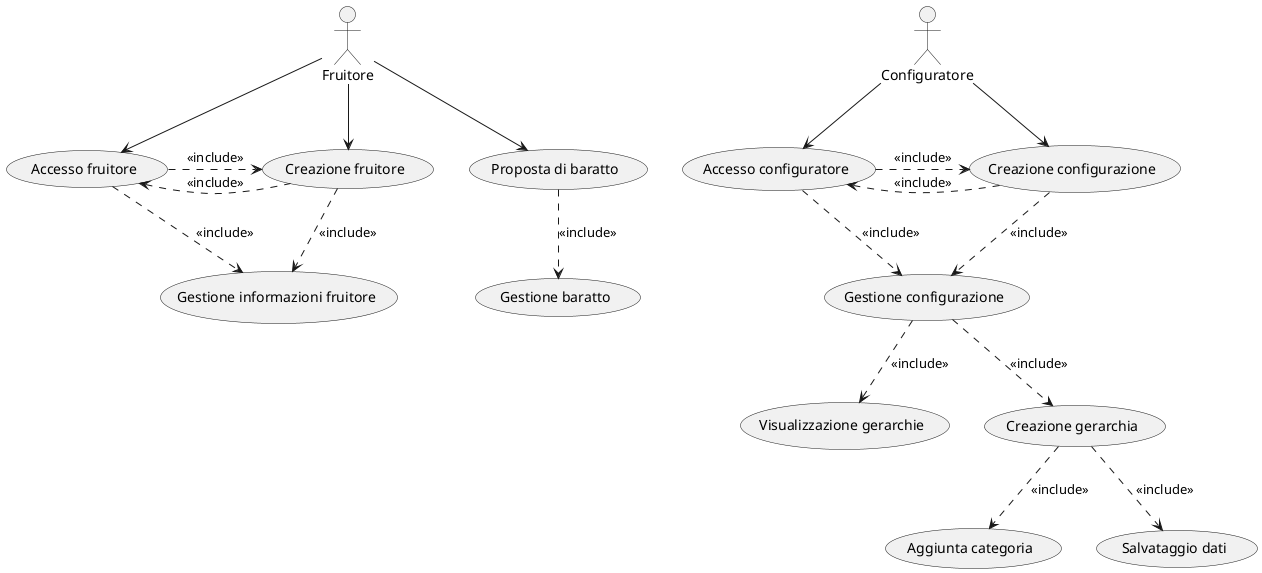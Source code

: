 @startuml
'https://plantuml.com/use-case-diagram

:Fruitore: as Admin
(Accesso fruitore) as (Use1)
(Creazione fruitore) as (Use2)
(Gestione informazioni fruitore) as (Use3)
(Proposta di baratto) as (Use4)
(Gestione baratto) as (Use5)

Admin --> (Use1)
Admin --> (Use2)
(Use1) .right.> (Use2): <<include>>
(Use2) .left.> (Use1): <<include>>
(Use1) ..> (Use3): <<include>>
(Use2) ..> (Use3): <<include>>
Admin --> (Use4)
(Use4) .down.> (Use5): <<include>>


:Configuratore: as Admin2
(Accesso configuratore) as (UseC1)
(Creazione configurazione) as (UseC2)

Admin2 --> (UseC1)
Admin2 --> (UseC2)

(UseC1) .right.> (UseC2): <<include>>
(UseC2) .right.> (UseC1): <<include>>

(Gestione configurazione) as (UseC3)
(UseC1) ..> (UseC3): <<include>>
(UseC2) ..> (UseC3): <<include>>

(Visualizzazione gerarchie) as (UseC4)
(Creazione gerarchia) as (UseC5)
(Aggiunta categoria) as (UseC6)
(Salvataggio dati) as (UseC7)

(UseC3)..>(UseC4): <<include>>
(UseC3)..>(UseC5): <<include>>
(UseC5)..>(UseC6): <<include>>
(UseC5)..>(UseC7): <<include>>

@enduml